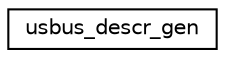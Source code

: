digraph "Graphical Class Hierarchy"
{
 // LATEX_PDF_SIZE
  edge [fontname="Helvetica",fontsize="10",labelfontname="Helvetica",labelfontsize="10"];
  node [fontname="Helvetica",fontsize="10",shape=record];
  rankdir="LR";
  Node0 [label="usbus_descr_gen",height=0.2,width=0.4,color="black", fillcolor="white", style="filled",URL="$structusbus__descr__gen.html",tooltip="USBUS descriptor generator."];
}
